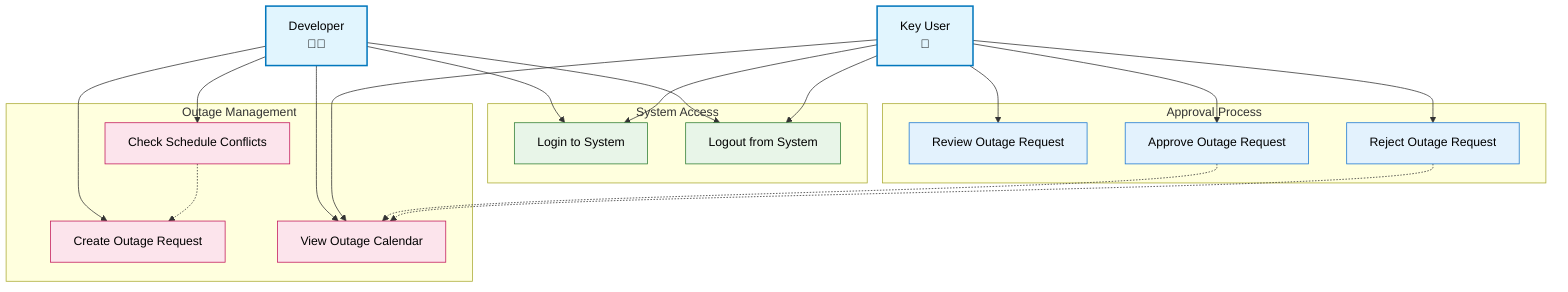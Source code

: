graph TB
    %% Main Actors
    Dev[Developer<br/>👨‍💻]
    KeyUser[Key User<br/>👤]

    %% Authentication
    subgraph "System Access"
        UC01[Login to System]
        UC03[Logout from System]
    end

    %% Core Outage Flow
    subgraph "Outage Management"
        UC10[Create Outage Request]
        UC12[View Outage Calendar]
        UC13[Check Schedule Conflicts]
    end

    %% Approval Flow
    subgraph "Approval Process"
        UC15[Review Outage Request]
        UC16[Approve Outage Request]
        UC17[Reject Outage Request]
    end

    %% Actor Relationships
    Dev --> UC01
    Dev --> UC03
    Dev --> UC10
    Dev --> UC12
    Dev --> UC13

    KeyUser --> UC01
    KeyUser --> UC03
    KeyUser --> UC12
    KeyUser --> UC15
    KeyUser --> UC16
    KeyUser --> UC17

    %% System relationships
    UC13 -.-> UC10
    UC16 -.-> UC12
    UC17 -.-> UC12

    %% Styling
    classDef actor fill:#e1f5fe,stroke:#0277bd,stroke-width:2px,color:#000
    classDef auth fill:#e8f5e8,stroke:#2e7d32,stroke-width:1px,color:#000
    classDef outage fill:#fce4ec,stroke:#c2185b,stroke-width:1px,color:#000
    classDef approval fill:#e3f2fd,stroke:#1976d2,stroke-width:1px,color:#000

    class Dev,KeyUser actor
    class UC01,UC03 auth
    class UC10,UC12,UC13 outage
    class UC15,UC16,UC17 approval